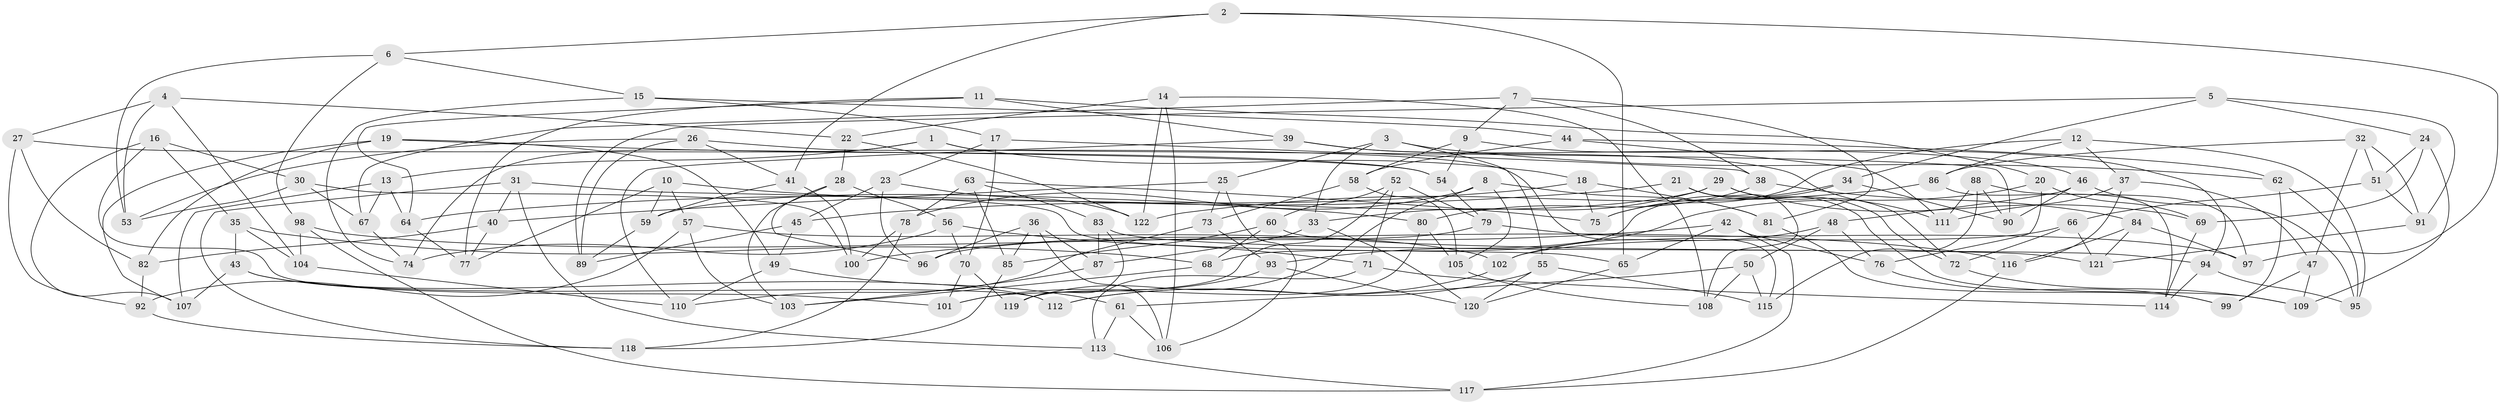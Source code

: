// coarse degree distribution, {6: 0.4473684210526316, 4: 0.3684210526315789, 5: 0.15789473684210525, 3: 0.02631578947368421}
// Generated by graph-tools (version 1.1) at 2025/52/02/27/25 19:52:31]
// undirected, 122 vertices, 244 edges
graph export_dot {
graph [start="1"]
  node [color=gray90,style=filled];
  1;
  2;
  3;
  4;
  5;
  6;
  7;
  8;
  9;
  10;
  11;
  12;
  13;
  14;
  15;
  16;
  17;
  18;
  19;
  20;
  21;
  22;
  23;
  24;
  25;
  26;
  27;
  28;
  29;
  30;
  31;
  32;
  33;
  34;
  35;
  36;
  37;
  38;
  39;
  40;
  41;
  42;
  43;
  44;
  45;
  46;
  47;
  48;
  49;
  50;
  51;
  52;
  53;
  54;
  55;
  56;
  57;
  58;
  59;
  60;
  61;
  62;
  63;
  64;
  65;
  66;
  67;
  68;
  69;
  70;
  71;
  72;
  73;
  74;
  75;
  76;
  77;
  78;
  79;
  80;
  81;
  82;
  83;
  84;
  85;
  86;
  87;
  88;
  89;
  90;
  91;
  92;
  93;
  94;
  95;
  96;
  97;
  98;
  99;
  100;
  101;
  102;
  103;
  104;
  105;
  106;
  107;
  108;
  109;
  110;
  111;
  112;
  113;
  114;
  115;
  116;
  117;
  118;
  119;
  120;
  121;
  122;
  1 -- 74;
  1 -- 18;
  1 -- 13;
  1 -- 90;
  2 -- 6;
  2 -- 65;
  2 -- 97;
  2 -- 41;
  3 -- 55;
  3 -- 25;
  3 -- 62;
  3 -- 33;
  4 -- 27;
  4 -- 22;
  4 -- 53;
  4 -- 104;
  5 -- 24;
  5 -- 89;
  5 -- 34;
  5 -- 91;
  6 -- 98;
  6 -- 53;
  6 -- 15;
  7 -- 81;
  7 -- 67;
  7 -- 9;
  7 -- 38;
  8 -- 78;
  8 -- 105;
  8 -- 119;
  8 -- 81;
  9 -- 58;
  9 -- 54;
  9 -- 94;
  10 -- 80;
  10 -- 77;
  10 -- 57;
  10 -- 59;
  11 -- 77;
  11 -- 20;
  11 -- 39;
  11 -- 64;
  12 -- 75;
  12 -- 86;
  12 -- 95;
  12 -- 37;
  13 -- 107;
  13 -- 67;
  13 -- 64;
  14 -- 106;
  14 -- 108;
  14 -- 122;
  14 -- 22;
  15 -- 44;
  15 -- 74;
  15 -- 17;
  16 -- 35;
  16 -- 30;
  16 -- 112;
  16 -- 107;
  17 -- 38;
  17 -- 23;
  17 -- 70;
  18 -- 81;
  18 -- 75;
  18 -- 45;
  19 -- 82;
  19 -- 49;
  19 -- 54;
  19 -- 107;
  20 -- 93;
  20 -- 76;
  20 -- 69;
  21 -- 108;
  21 -- 72;
  21 -- 64;
  21 -- 109;
  22 -- 122;
  22 -- 28;
  23 -- 45;
  23 -- 122;
  23 -- 96;
  24 -- 109;
  24 -- 69;
  24 -- 51;
  25 -- 106;
  25 -- 73;
  25 -- 40;
  26 -- 89;
  26 -- 115;
  26 -- 41;
  26 -- 53;
  27 -- 54;
  27 -- 92;
  27 -- 82;
  28 -- 56;
  28 -- 96;
  28 -- 103;
  29 -- 69;
  29 -- 72;
  29 -- 33;
  29 -- 59;
  30 -- 67;
  30 -- 53;
  30 -- 100;
  31 -- 113;
  31 -- 118;
  31 -- 40;
  31 -- 65;
  32 -- 86;
  32 -- 91;
  32 -- 47;
  32 -- 51;
  33 -- 87;
  33 -- 120;
  34 -- 75;
  34 -- 68;
  34 -- 90;
  35 -- 43;
  35 -- 104;
  35 -- 68;
  36 -- 96;
  36 -- 106;
  36 -- 87;
  36 -- 85;
  37 -- 116;
  37 -- 111;
  37 -- 47;
  38 -- 80;
  38 -- 84;
  39 -- 110;
  39 -- 46;
  39 -- 111;
  40 -- 82;
  40 -- 77;
  41 -- 100;
  41 -- 59;
  42 -- 100;
  42 -- 117;
  42 -- 65;
  42 -- 76;
  43 -- 112;
  43 -- 107;
  43 -- 101;
  44 -- 111;
  44 -- 62;
  44 -- 58;
  45 -- 49;
  45 -- 89;
  46 -- 48;
  46 -- 90;
  46 -- 95;
  47 -- 99;
  47 -- 109;
  48 -- 50;
  48 -- 102;
  48 -- 76;
  49 -- 61;
  49 -- 110;
  50 -- 108;
  50 -- 61;
  50 -- 115;
  51 -- 91;
  51 -- 66;
  52 -- 79;
  52 -- 60;
  52 -- 71;
  52 -- 101;
  54 -- 79;
  55 -- 115;
  55 -- 112;
  55 -- 120;
  56 -- 70;
  56 -- 71;
  56 -- 74;
  57 -- 102;
  57 -- 103;
  57 -- 92;
  58 -- 73;
  58 -- 105;
  59 -- 89;
  60 -- 94;
  60 -- 68;
  60 -- 85;
  61 -- 113;
  61 -- 106;
  62 -- 95;
  62 -- 99;
  63 -- 83;
  63 -- 78;
  63 -- 85;
  63 -- 75;
  64 -- 77;
  65 -- 120;
  66 -- 121;
  66 -- 102;
  66 -- 72;
  67 -- 74;
  68 -- 103;
  69 -- 114;
  70 -- 101;
  70 -- 119;
  71 -- 113;
  71 -- 114;
  72 -- 109;
  73 -- 93;
  73 -- 110;
  76 -- 99;
  78 -- 100;
  78 -- 118;
  79 -- 97;
  79 -- 96;
  80 -- 119;
  80 -- 105;
  81 -- 99;
  82 -- 92;
  83 -- 121;
  83 -- 119;
  83 -- 87;
  84 -- 97;
  84 -- 121;
  84 -- 116;
  85 -- 118;
  86 -- 122;
  86 -- 114;
  87 -- 103;
  88 -- 115;
  88 -- 90;
  88 -- 97;
  88 -- 111;
  91 -- 121;
  92 -- 118;
  93 -- 101;
  93 -- 120;
  94 -- 95;
  94 -- 114;
  98 -- 104;
  98 -- 117;
  98 -- 116;
  102 -- 112;
  104 -- 110;
  105 -- 108;
  113 -- 117;
  116 -- 117;
}

